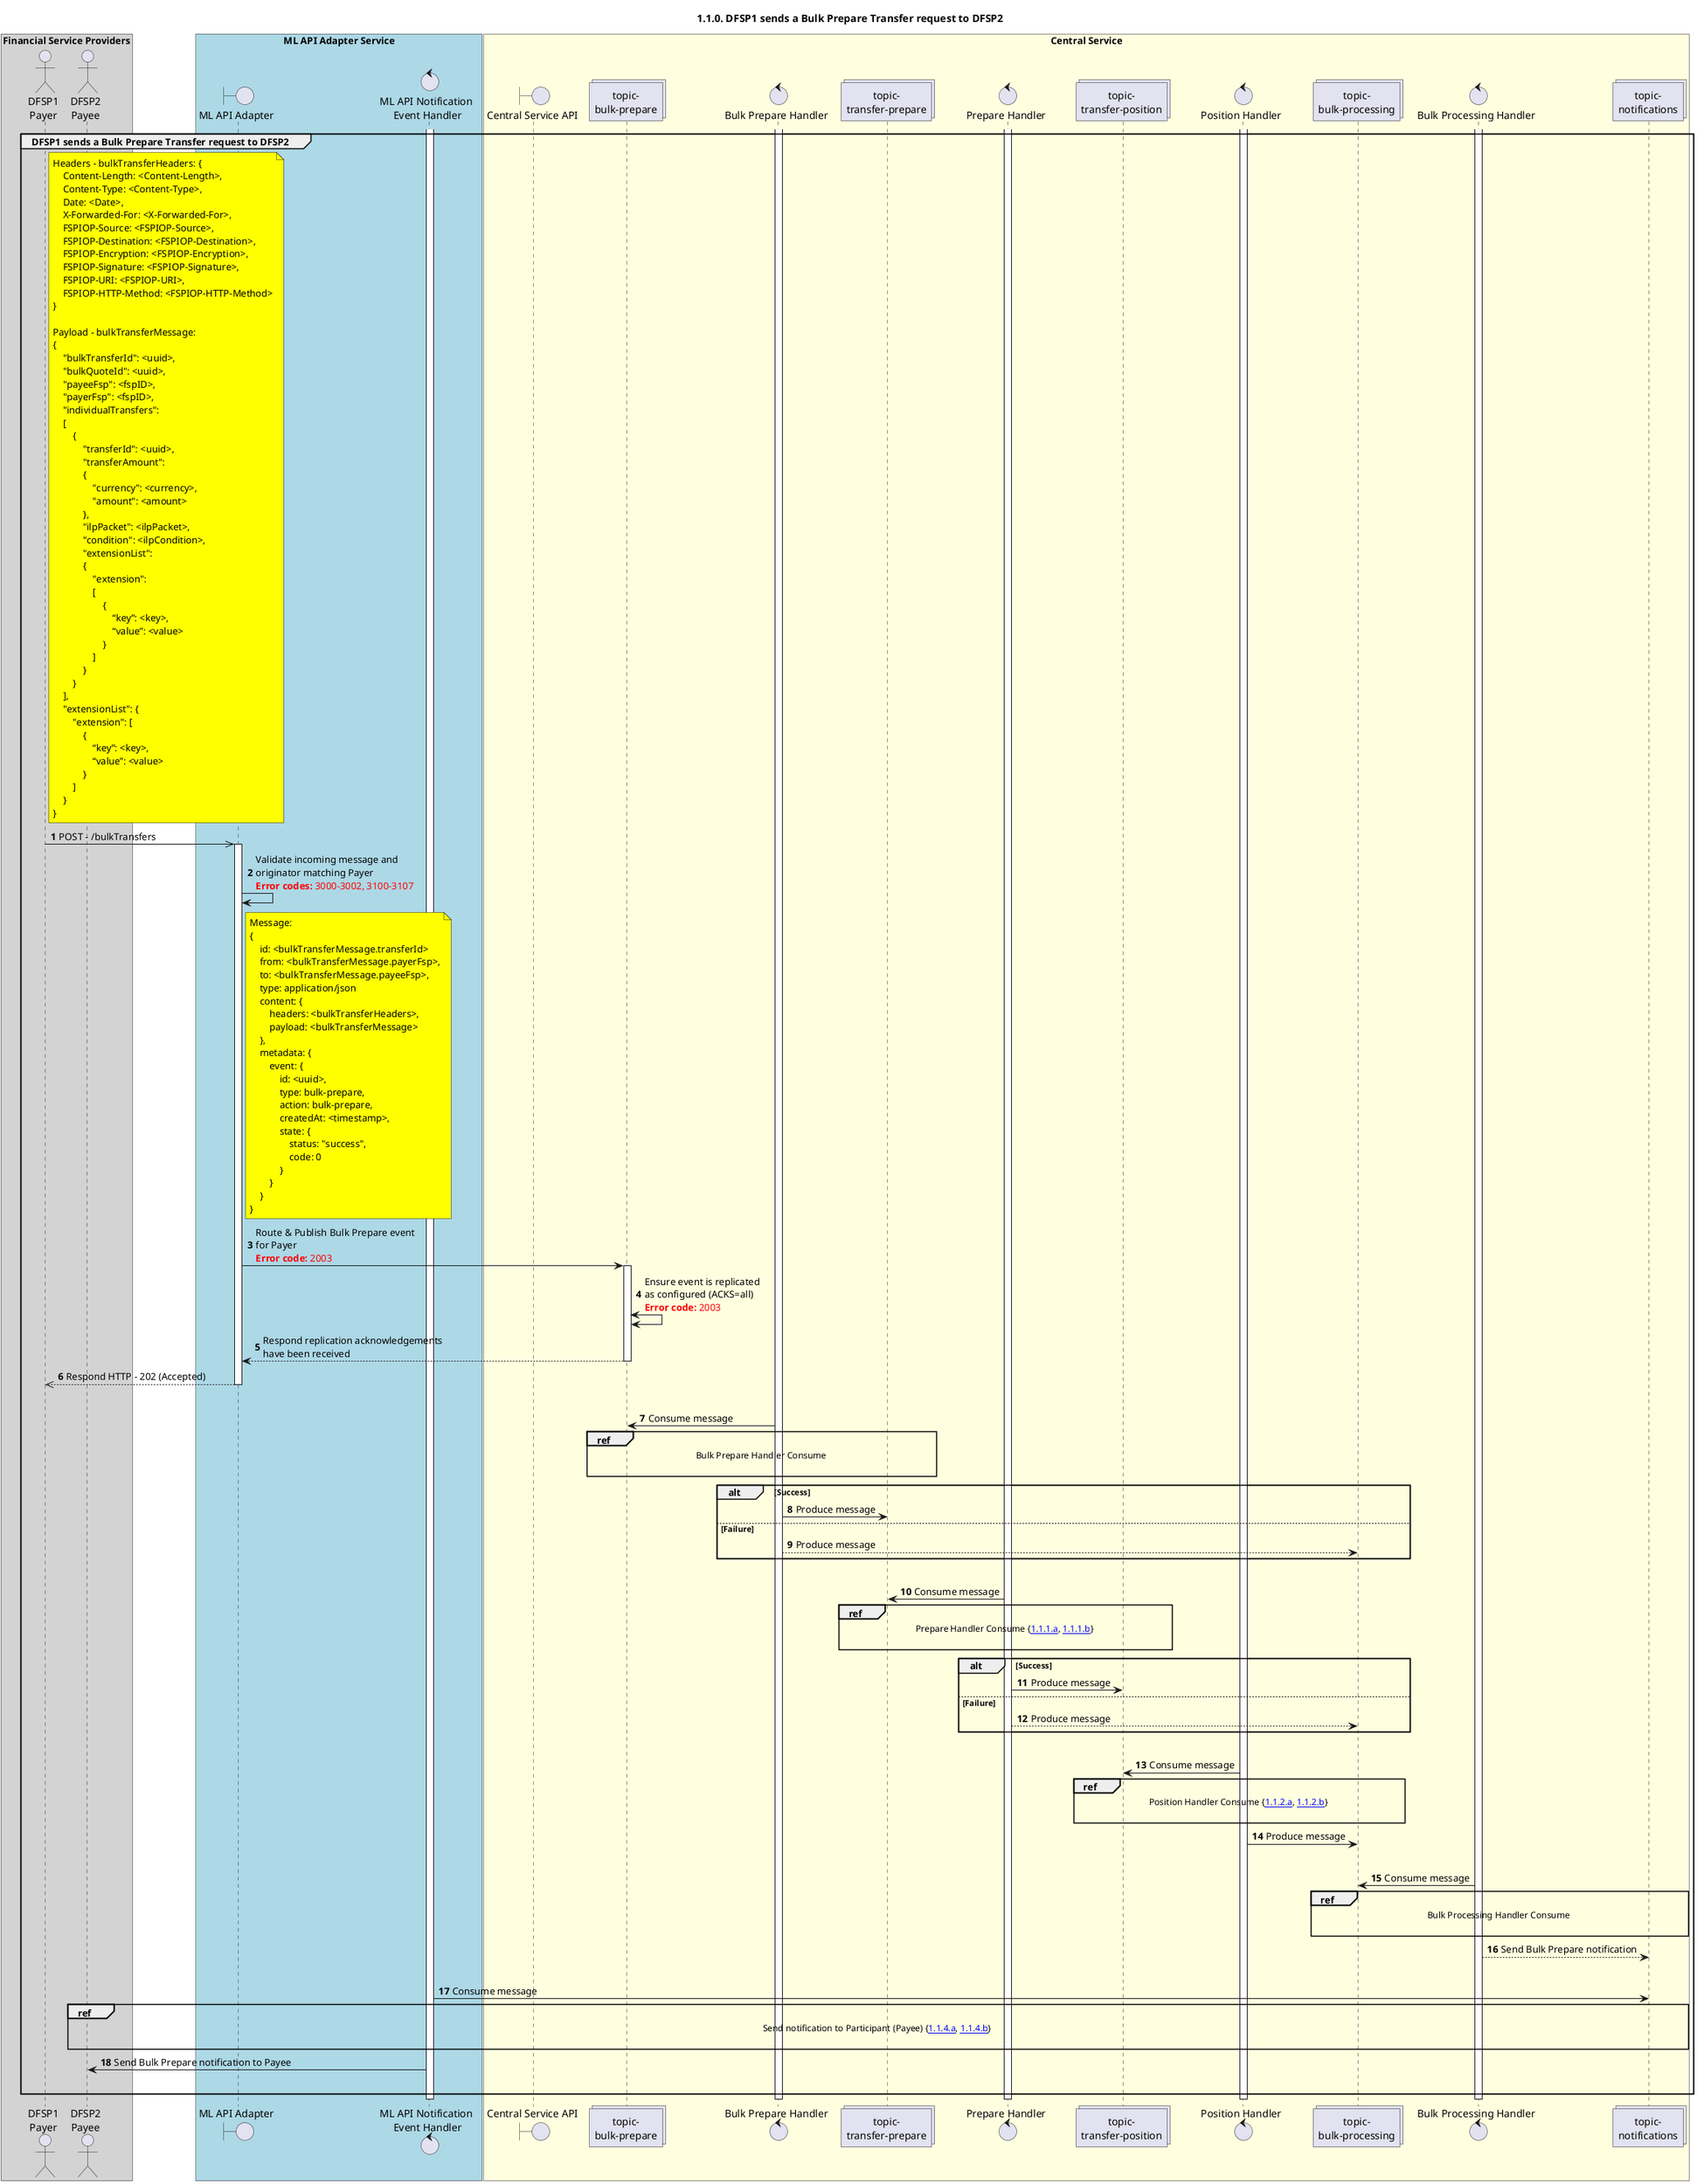 /'*****
 License
 --------------
 Copyright © 2017 Bill & Melinda Gates Foundation
 The Mojaloop files are made available by the Bill & Melinda Gates Foundation under the Apache License, Version 2.0 (the "License") and you may not use these files except in compliance with the License. You may obtain a copy of the License at
 http://www.apache.org/licenses/LICENSE-2.0
 Unless required by applicable law or agreed to in writing, the Mojaloop files are distributed on an "AS IS" BASIS, WITHOUT WARRANTIES OR CONDITIONS OF ANY KIND, either express or implied. See the License for the specific language governing permissions and limitations under the License.
 Contributors
 --------------
 This is the official list of the Mojaloop project contributors for this file.
 Names of the original copyright holders (individuals or organizations)
 should be listed with a '*' in the first column. People who have
 contributed from an organization can be listed under the organization
 that actually holds the copyright for their contributions (see the
 Gates Foundation organization for an example). Those individuals should have
 their names indented and be marked with a '-'. Email address can be added
 optionally within square brackets <email>.
 * Gates Foundation
 - Name Surname <name.surname@gatesfoundation.com>

 * Samuel Kummary <sam@modusbox.com>
 --------------
 ******'/

@startuml
' declare title
title 1.1.0. DFSP1 sends a Bulk Prepare Transfer request to DFSP2

autonumber

' Actor Keys:
'   boundary - APIs/Interfaces, etc
'   collections - Kafka Topics
'   control - Kafka Consumers
'   entity - Database Access Objects
'   database - Database Persistance Store

' declare actors
actor "DFSP1\nPayer" as DFSP1
actor "DFSP2\nPayee" as DFSP2
boundary "ML API Adapter" as MLAPI
control "ML API Notification \nEvent Handler" as NOTIFY_HANDLER
boundary "Central Service API" as CSAPI
collections "topic-\nbulk-prepare" as TOPIC_BULK_PREPARE
control "Bulk Prepare Handler" as BULK_PREP_HANDLER
collections "topic-\ntransfer-prepare" as TOPIC_TRANSFER_PREPARE
control "Prepare Handler" as PREP_HANDLER
collections "topic-\ntransfer-position" as TOPIC_TRANSFER_POSITION
control "Position Handler" as POS_HANDLER
collections "topic-\nbulk-processing" as TOPIC_BULK_PROCESSING
control "Bulk Processing Handler" as BULK_PROC_HANDLER
collections "topic-\nnotifications" as TOPIC_NOTIFICATIONS

box "Financial Service Providers" #lightGray
	participant DFSP1
	participant DFSP2
end box

box "ML API Adapter Service" #LightBlue
	participant MLAPI
	participant NOTIFY_HANDLER
end box

box "Central Service" #LightYellow
    participant CSAPI
	participant TOPIC_BULK_PREPARE
    participant BULK_PREP_HANDLER
    participant TOPIC_TRANSFER_PREPARE
    participant PREP_HANDLER
    participant TOPIC_TRANSFER_POSITION
    participant POS_HANDLER
    participant TOPIC_BULK_PROCESSING
    participant BULK_PROC_HANDLER
    participant TOPIC_NOTIFICATIONS
end box

' start flow
activate NOTIFY_HANDLER
activate BULK_PREP_HANDLER
activate PREP_HANDLER
activate POS_HANDLER
activate BULK_PROC_HANDLER
group DFSP1 sends a Bulk Prepare Transfer request to DFSP2
    note right of DFSP1 #yellow
        Headers - bulkTransferHeaders: {
            Content-Length: <Content-Length>,
            Content-Type: <Content-Type>,
            Date: <Date>,
            X-Forwarded-For: <X-Forwarded-For>,
            FSPIOP-Source: <FSPIOP-Source>,
            FSPIOP-Destination: <FSPIOP-Destination>,
            FSPIOP-Encryption: <FSPIOP-Encryption>,
            FSPIOP-Signature: <FSPIOP-Signature>,
            FSPIOP-URI: <FSPIOP-URI>,
            FSPIOP-HTTP-Method: <FSPIOP-HTTP-Method>
        }

        Payload - bulkTransferMessage:
        {
            "bulkTransferId": <uuid>,
            "bulkQuoteId": <uuid>, 
            "payeeFsp": <fspID>,
            "payerFsp": <fspID>,
            "individualTransfers": 
            [
                {
                    "transferId": <uuid>, 
                    "transferAmount": 
                    { 
                        "currency": <currency>, 
                        "amount": <amount> 
                    }, 
                    "ilpPacket": <ilpPacket>,
                    "condition": <ilpCondition>,
                    "extensionList":
                    {
                        "extension":
                        [ 
                            { 
                                “key”: <key>, 
                                “value”: <value> 
                            }
                        ]
                    }
                }
            ],
            "extensionList": {
                "extension": [
                    {
                        “key”: <key>, 
                        “value”: <value> 
                    }
                ]
            }
        }
    end note
    DFSP1 ->> MLAPI: POST - /bulkTransfers
    activate MLAPI
    MLAPI -> MLAPI: Validate incoming message and \noriginator matching Payer\n<color #FF0000><b>Error codes:</b> 3000-3002, 3100-3107</color>
    note right of MLAPI #yellow
        Message:
        {
            id: <bulkTransferMessage.transferId>
            from: <bulkTransferMessage.payerFsp>,
            to: <bulkTransferMessage.payeeFsp>,
            type: application/json
            content: {
                headers: <bulkTransferHeaders>,
                payload: <bulkTransferMessage>
            },
            metadata: {
                event: {
                    id: <uuid>,
                    type: bulk-prepare,
                    action: bulk-prepare,
                    createdAt: <timestamp>,
                    state: {
                        status: "success",
                        code: 0
                    }
                }
            }
        }
    end note
    MLAPI -> TOPIC_BULK_PREPARE: Route & Publish Bulk Prepare event \nfor Payer\n<color #FF0000><b>Error code:</b> 2003</color>
    activate TOPIC_BULK_PREPARE
    TOPIC_BULK_PREPARE <-> TOPIC_BULK_PREPARE: Ensure event is replicated \nas configured (ACKS=all)\n<color #FF0000><b>Error code:</b> 2003</color>
    TOPIC_BULK_PREPARE --> MLAPI: Respond replication acknowledgements \nhave been received
    deactivate TOPIC_BULK_PREPARE
    MLAPI -->> DFSP1: Respond HTTP - 202 (Accepted)
    deactivate MLAPI
    |||
    TOPIC_BULK_PREPARE <- BULK_PREP_HANDLER: Consume message
    ref over TOPIC_BULK_PREPARE, BULK_PREP_HANDLER, TOPIC_TRANSFER_PREPARE :  Bulk Prepare Handler Consume \n
    alt Success
        BULK_PREP_HANDLER -> TOPIC_TRANSFER_PREPARE: Produce message
    else Failure
        BULK_PREP_HANDLER --> TOPIC_BULK_PROCESSING: Produce message
    end
    |||
    TOPIC_TRANSFER_PREPARE <- PREP_HANDLER: Consume message
    ref over TOPIC_TRANSFER_PREPARE, PREP_HANDLER, TOPIC_TRANSFER_POSITION :  Prepare Handler Consume {[[https://github.com/mojaloop/docs/blob/master/CentralServices/seq_diagrams/seq-prepare-1.1.1.a.svg 1.1.1.a]], [[https://github.com/mojaloop/docs/blob/master/CentralServices/seq_diagrams/seq-prepare-1.1.1.b.svg 1.1.1.b]]} \n
    alt Success
        PREP_HANDLER -> TOPIC_TRANSFER_POSITION: Produce message
    else Failure
        PREP_HANDLER --> TOPIC_BULK_PROCESSING: Produce message
    end
    |||
    TOPIC_TRANSFER_POSITION <- POS_HANDLER: Consume message
    ref over TOPIC_TRANSFER_POSITION, POS_HANDLER, TOPIC_BULK_PROCESSING : Position Handler Consume {[[https://github.com/mojaloop/docs/blob/master/CentralServices/seq_diagrams/seq-prepare-1.1.2.a.svg 1.1.2.a]], [[https://github.com/mojaloop/docs/blob/master/CentralServices/seq_diagrams/seq-prepare-1.1.2.b.svg 1.1.2.b]]} \n
    POS_HANDLER -> TOPIC_BULK_PROCESSING: Produce message
    |||
    TOPIC_BULK_PROCESSING <- BULK_PROC_HANDLER: Consume message
    ref over TOPIC_BULK_PROCESSING, BULK_PROC_HANDLER, TOPIC_NOTIFICATIONS : Bulk Processing Handler Consume \n
    BULK_PROC_HANDLER --> TOPIC_NOTIFICATIONS: Send Bulk Prepare notification
    |||
    TOPIC_NOTIFICATIONS <- NOTIFY_HANDLER: Consume message
    ref over DFSP2, TOPIC_NOTIFICATIONS : Send notification to Participant (Payee) {[[https://github.com/mojaloop/docs/blob/master/CentralServices/seq_diagrams/seq-prepare-1.1.4.a.svg 1.1.4.a]], [[https://github.com/mojaloop/docs/blob/master/CentralServices/seq_diagrams/seq-prepare-1.1.4.b.svg 1.1.4.b]]} \n
    NOTIFY_HANDLER -> DFSP2: Send Bulk Prepare notification to Payee
    |||
end
deactivate POS_HANDLER
deactivate BULK_PREP_HANDLER
deactivate PREP_HANDLER
deactivate BULK_PROC_HANDLER
deactivate NOTIFY_HANDLER
@enduml
